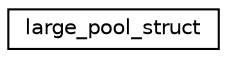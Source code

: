 digraph "Graphical Class Hierarchy"
{
  edge [fontname="Helvetica",fontsize="10",labelfontname="Helvetica",labelfontsize="10"];
  node [fontname="Helvetica",fontsize="10",shape=record];
  rankdir="LR";
  Node1 [label="large_pool_struct",height=0.2,width=0.4,color="black", fillcolor="white", style="filled",URL="$unionlarge__pool__struct.html"];
}

